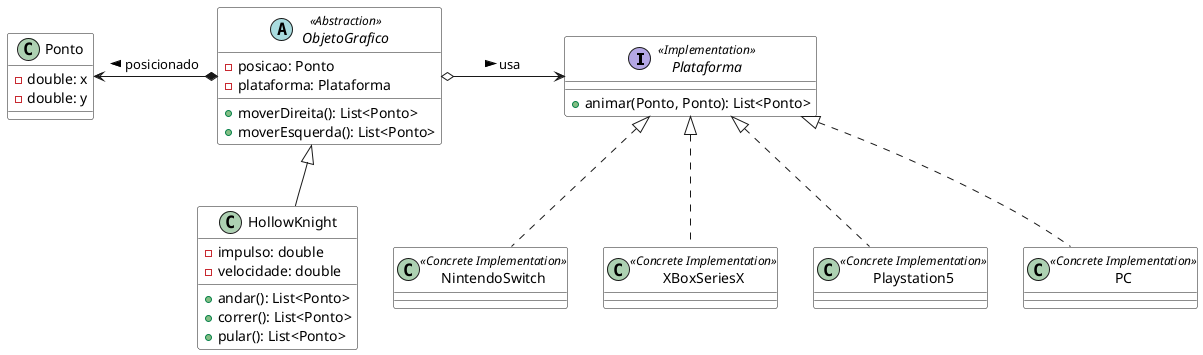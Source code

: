 @startuml
skinparam ClassBackgroundColor white
interface Plataforma <<Implementation>> {
    + animar(Ponto, Ponto): List<Ponto>
}

class Ponto {
	- double: x
	- double: y
}

class NintendoSwitch <<Concrete Implementation>> implements Plataforma
class XBoxSeriesX <<Concrete Implementation>> implements Plataforma
class Playstation5 <<Concrete Implementation>> implements Plataforma
class PC <<Concrete Implementation>> implements Plataforma

abstract class ObjetoGrafico <<Abstraction>>{
    - posicao: Ponto
    - plataforma: Plataforma
    + moverDireita(): List<Ponto>
    + moverEsquerda(): List<Ponto>
}

class HollowKnight extends ObjetoGrafico {
    - impulso: double
    - velocidade: double
    + andar(): List<Ponto>
    + correr(): List<Ponto>
    + pular(): List<Ponto>
}

ObjetoGrafico o-r-> Plataforma : usa >
ObjetoGrafico *-l-> Ponto: posicionado > 

@enduml